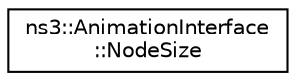 digraph "Graphical Class Hierarchy"
{
 // LATEX_PDF_SIZE
  edge [fontname="Helvetica",fontsize="10",labelfontname="Helvetica",labelfontsize="10"];
  node [fontname="Helvetica",fontsize="10",shape=record];
  rankdir="LR";
  Node0 [label="ns3::AnimationInterface\l::NodeSize",height=0.2,width=0.4,color="black", fillcolor="white", style="filled",URL="$structns3_1_1_animation_interface_1_1_node_size.html",tooltip="NodeSize structure."];
}

